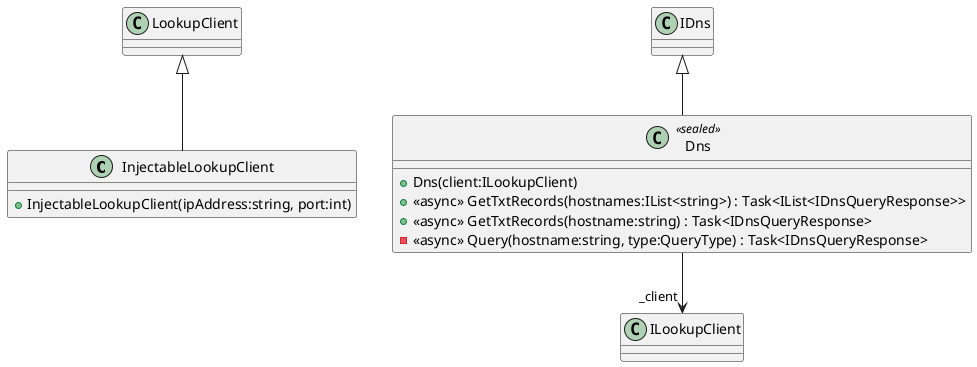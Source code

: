@startuml
class InjectableLookupClient {
    + InjectableLookupClient(ipAddress:string, port:int)
}
class Dns <<sealed>> {
    + Dns(client:ILookupClient)
    + <<async>> GetTxtRecords(hostnames:IList<string>) : Task<IList<IDnsQueryResponse>>
    + <<async>> GetTxtRecords(hostname:string) : Task<IDnsQueryResponse>
    - <<async>> Query(hostname:string, type:QueryType) : Task<IDnsQueryResponse>
}
LookupClient <|-- InjectableLookupClient
IDns <|-- Dns
Dns --> "_client" ILookupClient
@enduml
